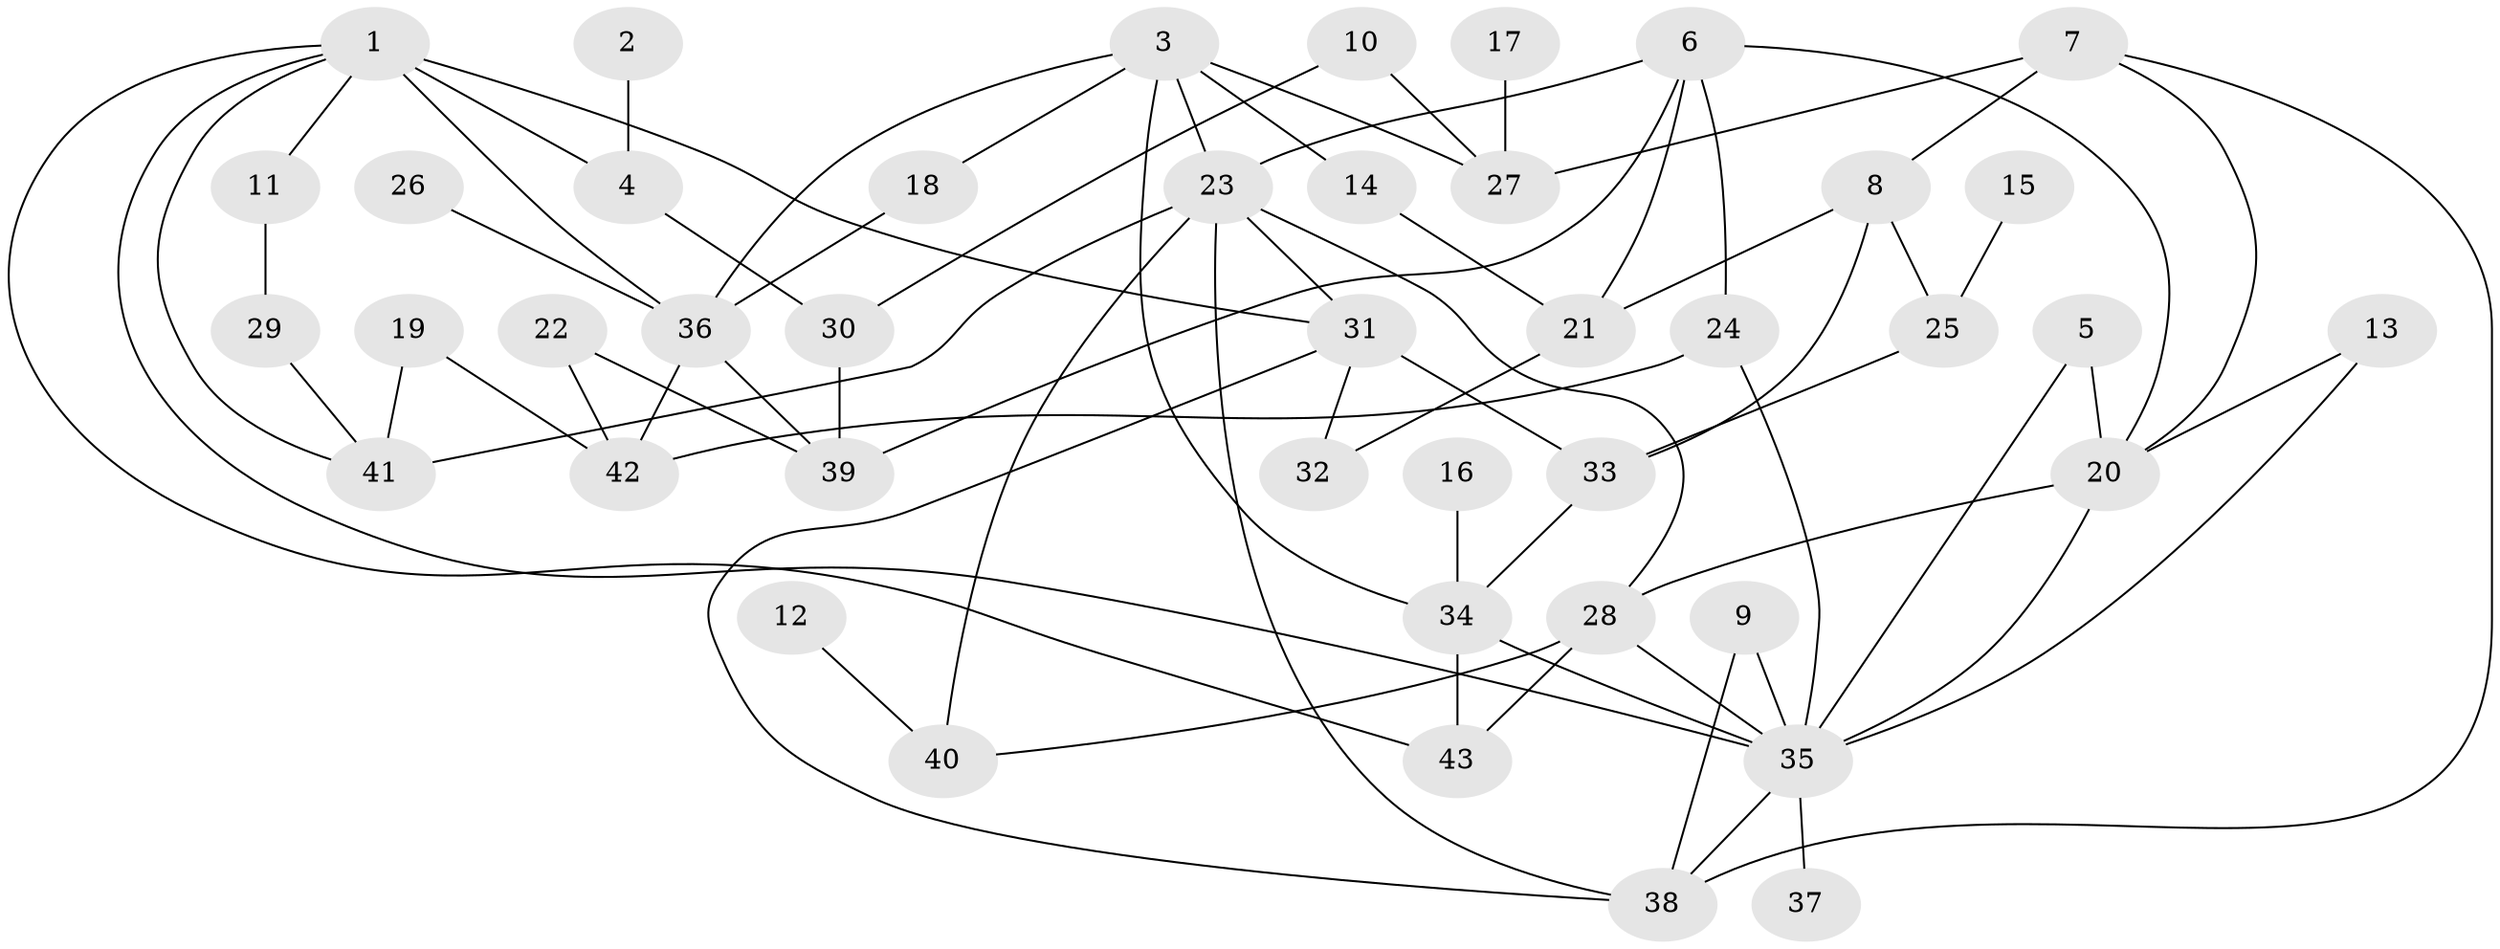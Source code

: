 // original degree distribution, {4: 0.13953488372093023, 7: 0.046511627906976744, 5: 0.10465116279069768, 1: 0.23255813953488372, 3: 0.12790697674418605, 2: 0.3488372093023256}
// Generated by graph-tools (version 1.1) at 2025/25/03/09/25 03:25:35]
// undirected, 43 vertices, 73 edges
graph export_dot {
graph [start="1"]
  node [color=gray90,style=filled];
  1;
  2;
  3;
  4;
  5;
  6;
  7;
  8;
  9;
  10;
  11;
  12;
  13;
  14;
  15;
  16;
  17;
  18;
  19;
  20;
  21;
  22;
  23;
  24;
  25;
  26;
  27;
  28;
  29;
  30;
  31;
  32;
  33;
  34;
  35;
  36;
  37;
  38;
  39;
  40;
  41;
  42;
  43;
  1 -- 4 [weight=1.0];
  1 -- 11 [weight=1.0];
  1 -- 31 [weight=2.0];
  1 -- 35 [weight=1.0];
  1 -- 36 [weight=1.0];
  1 -- 41 [weight=1.0];
  1 -- 43 [weight=1.0];
  2 -- 4 [weight=1.0];
  3 -- 14 [weight=1.0];
  3 -- 18 [weight=1.0];
  3 -- 23 [weight=1.0];
  3 -- 27 [weight=1.0];
  3 -- 34 [weight=1.0];
  3 -- 36 [weight=1.0];
  4 -- 30 [weight=1.0];
  5 -- 20 [weight=1.0];
  5 -- 35 [weight=1.0];
  6 -- 20 [weight=1.0];
  6 -- 21 [weight=1.0];
  6 -- 23 [weight=1.0];
  6 -- 24 [weight=1.0];
  6 -- 39 [weight=1.0];
  7 -- 8 [weight=1.0];
  7 -- 20 [weight=1.0];
  7 -- 27 [weight=1.0];
  7 -- 38 [weight=1.0];
  8 -- 21 [weight=1.0];
  8 -- 25 [weight=1.0];
  8 -- 33 [weight=1.0];
  9 -- 35 [weight=1.0];
  9 -- 38 [weight=1.0];
  10 -- 27 [weight=1.0];
  10 -- 30 [weight=1.0];
  11 -- 29 [weight=1.0];
  12 -- 40 [weight=1.0];
  13 -- 20 [weight=1.0];
  13 -- 35 [weight=1.0];
  14 -- 21 [weight=1.0];
  15 -- 25 [weight=1.0];
  16 -- 34 [weight=1.0];
  17 -- 27 [weight=1.0];
  18 -- 36 [weight=1.0];
  19 -- 41 [weight=1.0];
  19 -- 42 [weight=1.0];
  20 -- 28 [weight=1.0];
  20 -- 35 [weight=1.0];
  21 -- 32 [weight=1.0];
  22 -- 39 [weight=1.0];
  22 -- 42 [weight=1.0];
  23 -- 28 [weight=1.0];
  23 -- 31 [weight=1.0];
  23 -- 38 [weight=1.0];
  23 -- 40 [weight=1.0];
  23 -- 41 [weight=1.0];
  24 -- 35 [weight=1.0];
  24 -- 42 [weight=1.0];
  25 -- 33 [weight=1.0];
  26 -- 36 [weight=1.0];
  28 -- 35 [weight=1.0];
  28 -- 40 [weight=1.0];
  28 -- 43 [weight=1.0];
  29 -- 41 [weight=1.0];
  30 -- 39 [weight=1.0];
  31 -- 32 [weight=1.0];
  31 -- 33 [weight=1.0];
  31 -- 38 [weight=1.0];
  33 -- 34 [weight=1.0];
  34 -- 35 [weight=1.0];
  34 -- 43 [weight=1.0];
  35 -- 37 [weight=1.0];
  35 -- 38 [weight=1.0];
  36 -- 39 [weight=1.0];
  36 -- 42 [weight=1.0];
}
